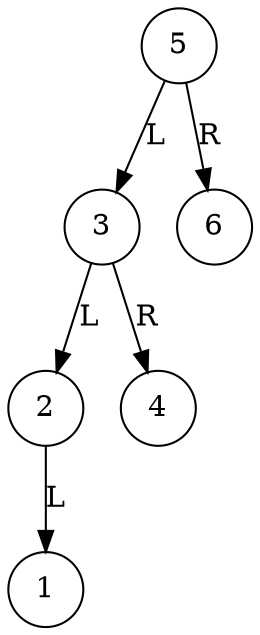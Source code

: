 digraph Tree {
node [shape=circle];
"5" -> "3" [label="L", dir=both, arrowhead=normal, arrowtail=none];
"3" -> "2" [label="L", dir=both, arrowhead=normal, arrowtail=none];
"2" -> "1" [label="L", dir=both, arrowhead=normal, arrowtail=none];
"3" -> "4" [label="R", dir=both, arrowhead=normal, arrowtail=none];
"5" -> "6" [label="R", dir=both, arrowhead=normal, arrowtail=none];
}
